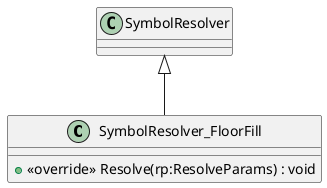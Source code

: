 @startuml
class SymbolResolver_FloorFill {
    + <<override>> Resolve(rp:ResolveParams) : void
}
SymbolResolver <|-- SymbolResolver_FloorFill
@enduml
